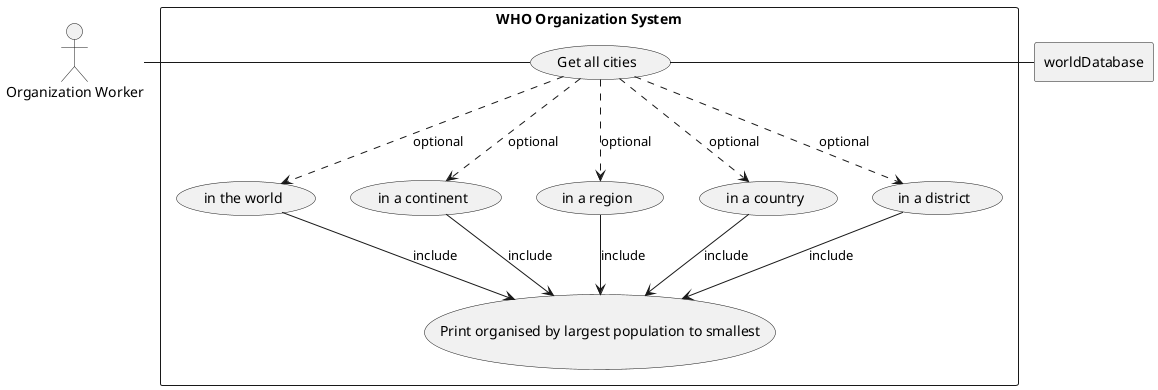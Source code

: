 @startuml

actor OW as "Organization Worker"

rectangle worldDatabase

rectangle "WHO Organization System" {
    usecase UC1 as "Get all cities"
    usecase UC1.1 as "in the world"
    usecase UC1.2 as "in a continent"
    usecase UC1.3 as "in a region"
    usecase UC1.4 as "in a country"
    usecase UC1.5 as "in a district"

    usecase UCa as "Print organised by largest population to smallest"

    OW - UC1
    UC1  ..> UC1.1 : optional
        UC1.1 --> UCa : include
    UC1  ..> UC1.2 : optional
        UC1.2 --> UCa : include
    UC1  ..> UC1.3 : optional
        UC1.3 --> UCa : include
    UC1  ..> UC1.4 : optional
        UC1.4 --> UCa : include
    UC1  ..> UC1.5 : optional
        UC1.5 --> UCa : include
    UC1  - worldDatabase


}

@enduml
